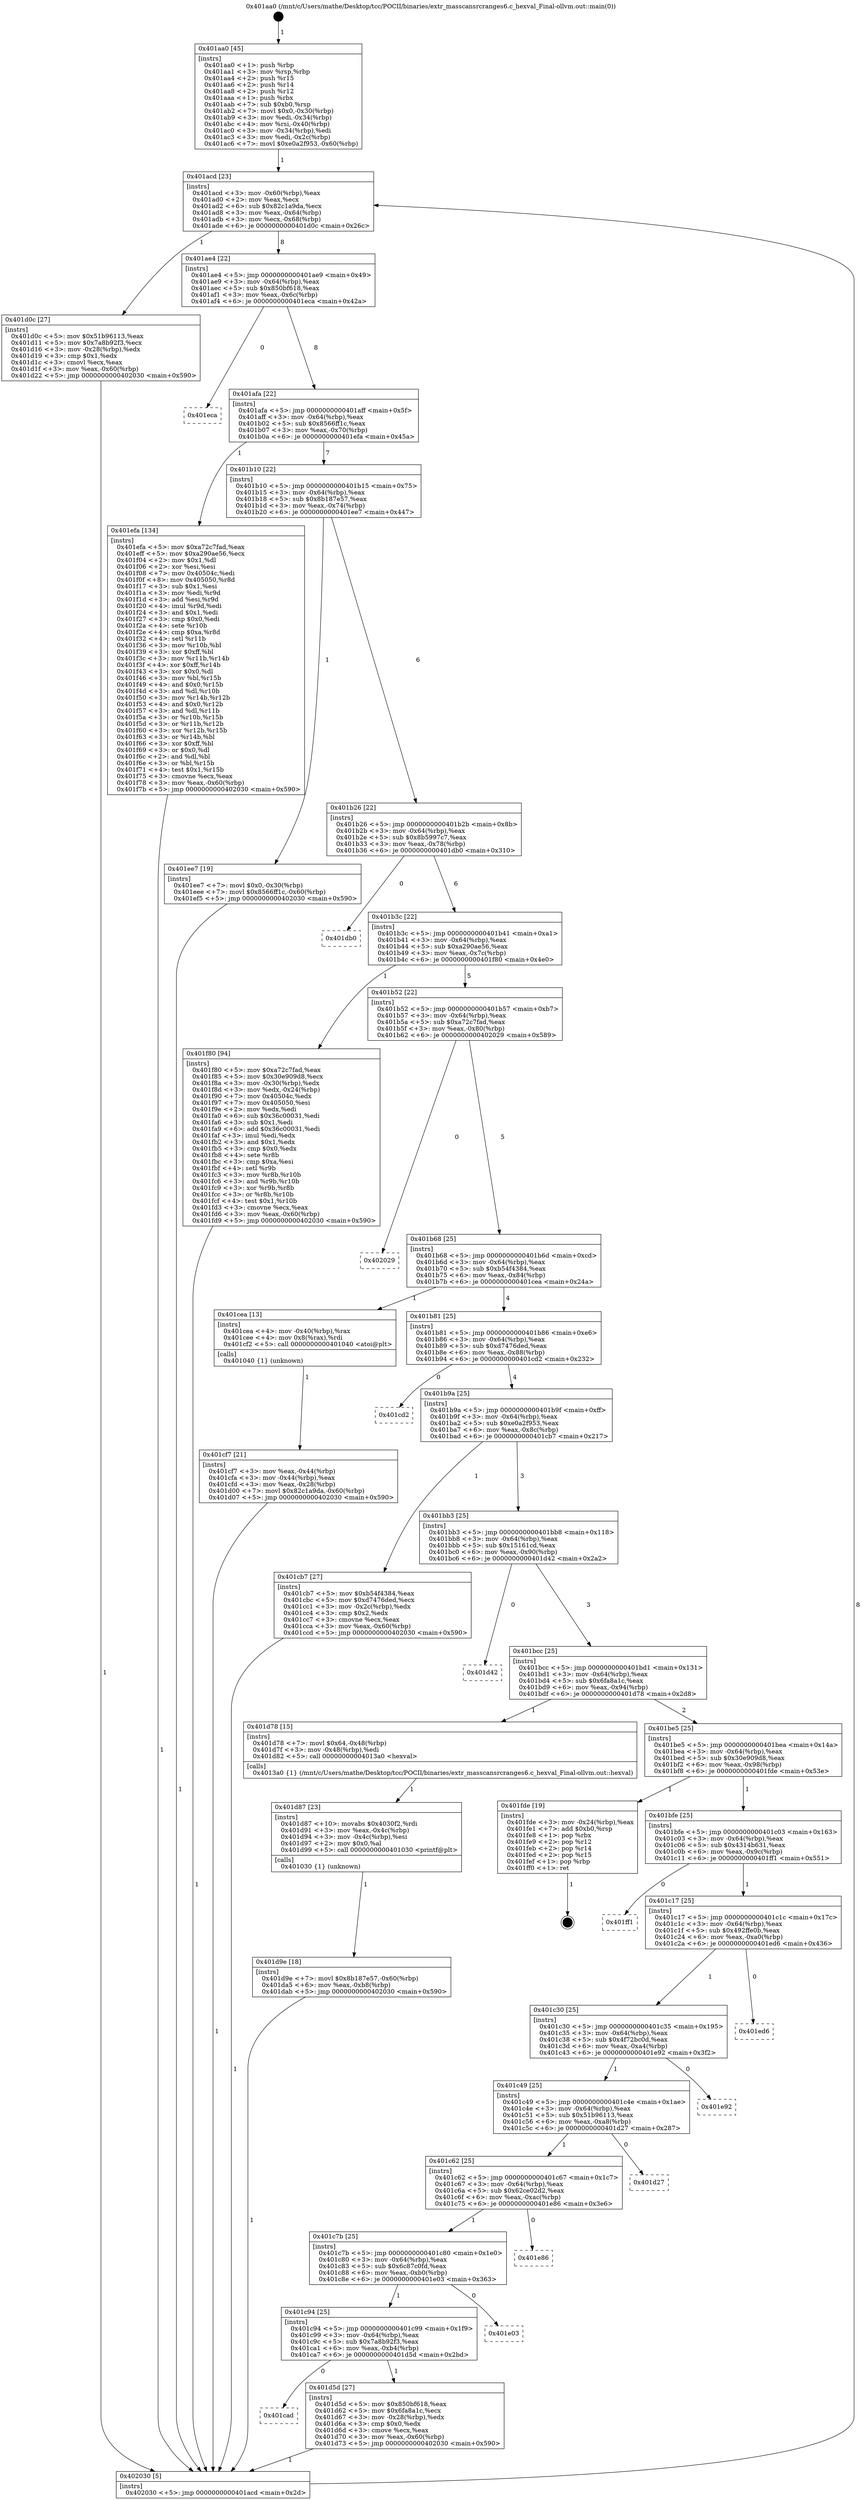 digraph "0x401aa0" {
  label = "0x401aa0 (/mnt/c/Users/mathe/Desktop/tcc/POCII/binaries/extr_masscansrcranges6.c_hexval_Final-ollvm.out::main(0))"
  labelloc = "t"
  node[shape=record]

  Entry [label="",width=0.3,height=0.3,shape=circle,fillcolor=black,style=filled]
  "0x401acd" [label="{
     0x401acd [23]\l
     | [instrs]\l
     &nbsp;&nbsp;0x401acd \<+3\>: mov -0x60(%rbp),%eax\l
     &nbsp;&nbsp;0x401ad0 \<+2\>: mov %eax,%ecx\l
     &nbsp;&nbsp;0x401ad2 \<+6\>: sub $0x82c1a9da,%ecx\l
     &nbsp;&nbsp;0x401ad8 \<+3\>: mov %eax,-0x64(%rbp)\l
     &nbsp;&nbsp;0x401adb \<+3\>: mov %ecx,-0x68(%rbp)\l
     &nbsp;&nbsp;0x401ade \<+6\>: je 0000000000401d0c \<main+0x26c\>\l
  }"]
  "0x401d0c" [label="{
     0x401d0c [27]\l
     | [instrs]\l
     &nbsp;&nbsp;0x401d0c \<+5\>: mov $0x51b96113,%eax\l
     &nbsp;&nbsp;0x401d11 \<+5\>: mov $0x7a8b92f3,%ecx\l
     &nbsp;&nbsp;0x401d16 \<+3\>: mov -0x28(%rbp),%edx\l
     &nbsp;&nbsp;0x401d19 \<+3\>: cmp $0x1,%edx\l
     &nbsp;&nbsp;0x401d1c \<+3\>: cmovl %ecx,%eax\l
     &nbsp;&nbsp;0x401d1f \<+3\>: mov %eax,-0x60(%rbp)\l
     &nbsp;&nbsp;0x401d22 \<+5\>: jmp 0000000000402030 \<main+0x590\>\l
  }"]
  "0x401ae4" [label="{
     0x401ae4 [22]\l
     | [instrs]\l
     &nbsp;&nbsp;0x401ae4 \<+5\>: jmp 0000000000401ae9 \<main+0x49\>\l
     &nbsp;&nbsp;0x401ae9 \<+3\>: mov -0x64(%rbp),%eax\l
     &nbsp;&nbsp;0x401aec \<+5\>: sub $0x850bf618,%eax\l
     &nbsp;&nbsp;0x401af1 \<+3\>: mov %eax,-0x6c(%rbp)\l
     &nbsp;&nbsp;0x401af4 \<+6\>: je 0000000000401eca \<main+0x42a\>\l
  }"]
  Exit [label="",width=0.3,height=0.3,shape=circle,fillcolor=black,style=filled,peripheries=2]
  "0x401eca" [label="{
     0x401eca\l
  }", style=dashed]
  "0x401afa" [label="{
     0x401afa [22]\l
     | [instrs]\l
     &nbsp;&nbsp;0x401afa \<+5\>: jmp 0000000000401aff \<main+0x5f\>\l
     &nbsp;&nbsp;0x401aff \<+3\>: mov -0x64(%rbp),%eax\l
     &nbsp;&nbsp;0x401b02 \<+5\>: sub $0x8566ff1c,%eax\l
     &nbsp;&nbsp;0x401b07 \<+3\>: mov %eax,-0x70(%rbp)\l
     &nbsp;&nbsp;0x401b0a \<+6\>: je 0000000000401efa \<main+0x45a\>\l
  }"]
  "0x401d9e" [label="{
     0x401d9e [18]\l
     | [instrs]\l
     &nbsp;&nbsp;0x401d9e \<+7\>: movl $0x8b187e57,-0x60(%rbp)\l
     &nbsp;&nbsp;0x401da5 \<+6\>: mov %eax,-0xb8(%rbp)\l
     &nbsp;&nbsp;0x401dab \<+5\>: jmp 0000000000402030 \<main+0x590\>\l
  }"]
  "0x401efa" [label="{
     0x401efa [134]\l
     | [instrs]\l
     &nbsp;&nbsp;0x401efa \<+5\>: mov $0xa72c7fad,%eax\l
     &nbsp;&nbsp;0x401eff \<+5\>: mov $0xa290ae56,%ecx\l
     &nbsp;&nbsp;0x401f04 \<+2\>: mov $0x1,%dl\l
     &nbsp;&nbsp;0x401f06 \<+2\>: xor %esi,%esi\l
     &nbsp;&nbsp;0x401f08 \<+7\>: mov 0x40504c,%edi\l
     &nbsp;&nbsp;0x401f0f \<+8\>: mov 0x405050,%r8d\l
     &nbsp;&nbsp;0x401f17 \<+3\>: sub $0x1,%esi\l
     &nbsp;&nbsp;0x401f1a \<+3\>: mov %edi,%r9d\l
     &nbsp;&nbsp;0x401f1d \<+3\>: add %esi,%r9d\l
     &nbsp;&nbsp;0x401f20 \<+4\>: imul %r9d,%edi\l
     &nbsp;&nbsp;0x401f24 \<+3\>: and $0x1,%edi\l
     &nbsp;&nbsp;0x401f27 \<+3\>: cmp $0x0,%edi\l
     &nbsp;&nbsp;0x401f2a \<+4\>: sete %r10b\l
     &nbsp;&nbsp;0x401f2e \<+4\>: cmp $0xa,%r8d\l
     &nbsp;&nbsp;0x401f32 \<+4\>: setl %r11b\l
     &nbsp;&nbsp;0x401f36 \<+3\>: mov %r10b,%bl\l
     &nbsp;&nbsp;0x401f39 \<+3\>: xor $0xff,%bl\l
     &nbsp;&nbsp;0x401f3c \<+3\>: mov %r11b,%r14b\l
     &nbsp;&nbsp;0x401f3f \<+4\>: xor $0xff,%r14b\l
     &nbsp;&nbsp;0x401f43 \<+3\>: xor $0x0,%dl\l
     &nbsp;&nbsp;0x401f46 \<+3\>: mov %bl,%r15b\l
     &nbsp;&nbsp;0x401f49 \<+4\>: and $0x0,%r15b\l
     &nbsp;&nbsp;0x401f4d \<+3\>: and %dl,%r10b\l
     &nbsp;&nbsp;0x401f50 \<+3\>: mov %r14b,%r12b\l
     &nbsp;&nbsp;0x401f53 \<+4\>: and $0x0,%r12b\l
     &nbsp;&nbsp;0x401f57 \<+3\>: and %dl,%r11b\l
     &nbsp;&nbsp;0x401f5a \<+3\>: or %r10b,%r15b\l
     &nbsp;&nbsp;0x401f5d \<+3\>: or %r11b,%r12b\l
     &nbsp;&nbsp;0x401f60 \<+3\>: xor %r12b,%r15b\l
     &nbsp;&nbsp;0x401f63 \<+3\>: or %r14b,%bl\l
     &nbsp;&nbsp;0x401f66 \<+3\>: xor $0xff,%bl\l
     &nbsp;&nbsp;0x401f69 \<+3\>: or $0x0,%dl\l
     &nbsp;&nbsp;0x401f6c \<+2\>: and %dl,%bl\l
     &nbsp;&nbsp;0x401f6e \<+3\>: or %bl,%r15b\l
     &nbsp;&nbsp;0x401f71 \<+4\>: test $0x1,%r15b\l
     &nbsp;&nbsp;0x401f75 \<+3\>: cmovne %ecx,%eax\l
     &nbsp;&nbsp;0x401f78 \<+3\>: mov %eax,-0x60(%rbp)\l
     &nbsp;&nbsp;0x401f7b \<+5\>: jmp 0000000000402030 \<main+0x590\>\l
  }"]
  "0x401b10" [label="{
     0x401b10 [22]\l
     | [instrs]\l
     &nbsp;&nbsp;0x401b10 \<+5\>: jmp 0000000000401b15 \<main+0x75\>\l
     &nbsp;&nbsp;0x401b15 \<+3\>: mov -0x64(%rbp),%eax\l
     &nbsp;&nbsp;0x401b18 \<+5\>: sub $0x8b187e57,%eax\l
     &nbsp;&nbsp;0x401b1d \<+3\>: mov %eax,-0x74(%rbp)\l
     &nbsp;&nbsp;0x401b20 \<+6\>: je 0000000000401ee7 \<main+0x447\>\l
  }"]
  "0x401d87" [label="{
     0x401d87 [23]\l
     | [instrs]\l
     &nbsp;&nbsp;0x401d87 \<+10\>: movabs $0x4030f2,%rdi\l
     &nbsp;&nbsp;0x401d91 \<+3\>: mov %eax,-0x4c(%rbp)\l
     &nbsp;&nbsp;0x401d94 \<+3\>: mov -0x4c(%rbp),%esi\l
     &nbsp;&nbsp;0x401d97 \<+2\>: mov $0x0,%al\l
     &nbsp;&nbsp;0x401d99 \<+5\>: call 0000000000401030 \<printf@plt\>\l
     | [calls]\l
     &nbsp;&nbsp;0x401030 \{1\} (unknown)\l
  }"]
  "0x401ee7" [label="{
     0x401ee7 [19]\l
     | [instrs]\l
     &nbsp;&nbsp;0x401ee7 \<+7\>: movl $0x0,-0x30(%rbp)\l
     &nbsp;&nbsp;0x401eee \<+7\>: movl $0x8566ff1c,-0x60(%rbp)\l
     &nbsp;&nbsp;0x401ef5 \<+5\>: jmp 0000000000402030 \<main+0x590\>\l
  }"]
  "0x401b26" [label="{
     0x401b26 [22]\l
     | [instrs]\l
     &nbsp;&nbsp;0x401b26 \<+5\>: jmp 0000000000401b2b \<main+0x8b\>\l
     &nbsp;&nbsp;0x401b2b \<+3\>: mov -0x64(%rbp),%eax\l
     &nbsp;&nbsp;0x401b2e \<+5\>: sub $0x8b5997c7,%eax\l
     &nbsp;&nbsp;0x401b33 \<+3\>: mov %eax,-0x78(%rbp)\l
     &nbsp;&nbsp;0x401b36 \<+6\>: je 0000000000401db0 \<main+0x310\>\l
  }"]
  "0x401cad" [label="{
     0x401cad\l
  }", style=dashed]
  "0x401db0" [label="{
     0x401db0\l
  }", style=dashed]
  "0x401b3c" [label="{
     0x401b3c [22]\l
     | [instrs]\l
     &nbsp;&nbsp;0x401b3c \<+5\>: jmp 0000000000401b41 \<main+0xa1\>\l
     &nbsp;&nbsp;0x401b41 \<+3\>: mov -0x64(%rbp),%eax\l
     &nbsp;&nbsp;0x401b44 \<+5\>: sub $0xa290ae56,%eax\l
     &nbsp;&nbsp;0x401b49 \<+3\>: mov %eax,-0x7c(%rbp)\l
     &nbsp;&nbsp;0x401b4c \<+6\>: je 0000000000401f80 \<main+0x4e0\>\l
  }"]
  "0x401d5d" [label="{
     0x401d5d [27]\l
     | [instrs]\l
     &nbsp;&nbsp;0x401d5d \<+5\>: mov $0x850bf618,%eax\l
     &nbsp;&nbsp;0x401d62 \<+5\>: mov $0x6fa8a1c,%ecx\l
     &nbsp;&nbsp;0x401d67 \<+3\>: mov -0x28(%rbp),%edx\l
     &nbsp;&nbsp;0x401d6a \<+3\>: cmp $0x0,%edx\l
     &nbsp;&nbsp;0x401d6d \<+3\>: cmove %ecx,%eax\l
     &nbsp;&nbsp;0x401d70 \<+3\>: mov %eax,-0x60(%rbp)\l
     &nbsp;&nbsp;0x401d73 \<+5\>: jmp 0000000000402030 \<main+0x590\>\l
  }"]
  "0x401f80" [label="{
     0x401f80 [94]\l
     | [instrs]\l
     &nbsp;&nbsp;0x401f80 \<+5\>: mov $0xa72c7fad,%eax\l
     &nbsp;&nbsp;0x401f85 \<+5\>: mov $0x30e909d8,%ecx\l
     &nbsp;&nbsp;0x401f8a \<+3\>: mov -0x30(%rbp),%edx\l
     &nbsp;&nbsp;0x401f8d \<+3\>: mov %edx,-0x24(%rbp)\l
     &nbsp;&nbsp;0x401f90 \<+7\>: mov 0x40504c,%edx\l
     &nbsp;&nbsp;0x401f97 \<+7\>: mov 0x405050,%esi\l
     &nbsp;&nbsp;0x401f9e \<+2\>: mov %edx,%edi\l
     &nbsp;&nbsp;0x401fa0 \<+6\>: sub $0x36c00031,%edi\l
     &nbsp;&nbsp;0x401fa6 \<+3\>: sub $0x1,%edi\l
     &nbsp;&nbsp;0x401fa9 \<+6\>: add $0x36c00031,%edi\l
     &nbsp;&nbsp;0x401faf \<+3\>: imul %edi,%edx\l
     &nbsp;&nbsp;0x401fb2 \<+3\>: and $0x1,%edx\l
     &nbsp;&nbsp;0x401fb5 \<+3\>: cmp $0x0,%edx\l
     &nbsp;&nbsp;0x401fb8 \<+4\>: sete %r8b\l
     &nbsp;&nbsp;0x401fbc \<+3\>: cmp $0xa,%esi\l
     &nbsp;&nbsp;0x401fbf \<+4\>: setl %r9b\l
     &nbsp;&nbsp;0x401fc3 \<+3\>: mov %r8b,%r10b\l
     &nbsp;&nbsp;0x401fc6 \<+3\>: and %r9b,%r10b\l
     &nbsp;&nbsp;0x401fc9 \<+3\>: xor %r9b,%r8b\l
     &nbsp;&nbsp;0x401fcc \<+3\>: or %r8b,%r10b\l
     &nbsp;&nbsp;0x401fcf \<+4\>: test $0x1,%r10b\l
     &nbsp;&nbsp;0x401fd3 \<+3\>: cmovne %ecx,%eax\l
     &nbsp;&nbsp;0x401fd6 \<+3\>: mov %eax,-0x60(%rbp)\l
     &nbsp;&nbsp;0x401fd9 \<+5\>: jmp 0000000000402030 \<main+0x590\>\l
  }"]
  "0x401b52" [label="{
     0x401b52 [22]\l
     | [instrs]\l
     &nbsp;&nbsp;0x401b52 \<+5\>: jmp 0000000000401b57 \<main+0xb7\>\l
     &nbsp;&nbsp;0x401b57 \<+3\>: mov -0x64(%rbp),%eax\l
     &nbsp;&nbsp;0x401b5a \<+5\>: sub $0xa72c7fad,%eax\l
     &nbsp;&nbsp;0x401b5f \<+3\>: mov %eax,-0x80(%rbp)\l
     &nbsp;&nbsp;0x401b62 \<+6\>: je 0000000000402029 \<main+0x589\>\l
  }"]
  "0x401c94" [label="{
     0x401c94 [25]\l
     | [instrs]\l
     &nbsp;&nbsp;0x401c94 \<+5\>: jmp 0000000000401c99 \<main+0x1f9\>\l
     &nbsp;&nbsp;0x401c99 \<+3\>: mov -0x64(%rbp),%eax\l
     &nbsp;&nbsp;0x401c9c \<+5\>: sub $0x7a8b92f3,%eax\l
     &nbsp;&nbsp;0x401ca1 \<+6\>: mov %eax,-0xb4(%rbp)\l
     &nbsp;&nbsp;0x401ca7 \<+6\>: je 0000000000401d5d \<main+0x2bd\>\l
  }"]
  "0x402029" [label="{
     0x402029\l
  }", style=dashed]
  "0x401b68" [label="{
     0x401b68 [25]\l
     | [instrs]\l
     &nbsp;&nbsp;0x401b68 \<+5\>: jmp 0000000000401b6d \<main+0xcd\>\l
     &nbsp;&nbsp;0x401b6d \<+3\>: mov -0x64(%rbp),%eax\l
     &nbsp;&nbsp;0x401b70 \<+5\>: sub $0xb54f4384,%eax\l
     &nbsp;&nbsp;0x401b75 \<+6\>: mov %eax,-0x84(%rbp)\l
     &nbsp;&nbsp;0x401b7b \<+6\>: je 0000000000401cea \<main+0x24a\>\l
  }"]
  "0x401e03" [label="{
     0x401e03\l
  }", style=dashed]
  "0x401cea" [label="{
     0x401cea [13]\l
     | [instrs]\l
     &nbsp;&nbsp;0x401cea \<+4\>: mov -0x40(%rbp),%rax\l
     &nbsp;&nbsp;0x401cee \<+4\>: mov 0x8(%rax),%rdi\l
     &nbsp;&nbsp;0x401cf2 \<+5\>: call 0000000000401040 \<atoi@plt\>\l
     | [calls]\l
     &nbsp;&nbsp;0x401040 \{1\} (unknown)\l
  }"]
  "0x401b81" [label="{
     0x401b81 [25]\l
     | [instrs]\l
     &nbsp;&nbsp;0x401b81 \<+5\>: jmp 0000000000401b86 \<main+0xe6\>\l
     &nbsp;&nbsp;0x401b86 \<+3\>: mov -0x64(%rbp),%eax\l
     &nbsp;&nbsp;0x401b89 \<+5\>: sub $0xd7476ded,%eax\l
     &nbsp;&nbsp;0x401b8e \<+6\>: mov %eax,-0x88(%rbp)\l
     &nbsp;&nbsp;0x401b94 \<+6\>: je 0000000000401cd2 \<main+0x232\>\l
  }"]
  "0x401c7b" [label="{
     0x401c7b [25]\l
     | [instrs]\l
     &nbsp;&nbsp;0x401c7b \<+5\>: jmp 0000000000401c80 \<main+0x1e0\>\l
     &nbsp;&nbsp;0x401c80 \<+3\>: mov -0x64(%rbp),%eax\l
     &nbsp;&nbsp;0x401c83 \<+5\>: sub $0x6c87c0fd,%eax\l
     &nbsp;&nbsp;0x401c88 \<+6\>: mov %eax,-0xb0(%rbp)\l
     &nbsp;&nbsp;0x401c8e \<+6\>: je 0000000000401e03 \<main+0x363\>\l
  }"]
  "0x401cd2" [label="{
     0x401cd2\l
  }", style=dashed]
  "0x401b9a" [label="{
     0x401b9a [25]\l
     | [instrs]\l
     &nbsp;&nbsp;0x401b9a \<+5\>: jmp 0000000000401b9f \<main+0xff\>\l
     &nbsp;&nbsp;0x401b9f \<+3\>: mov -0x64(%rbp),%eax\l
     &nbsp;&nbsp;0x401ba2 \<+5\>: sub $0xe0a2f953,%eax\l
     &nbsp;&nbsp;0x401ba7 \<+6\>: mov %eax,-0x8c(%rbp)\l
     &nbsp;&nbsp;0x401bad \<+6\>: je 0000000000401cb7 \<main+0x217\>\l
  }"]
  "0x401e86" [label="{
     0x401e86\l
  }", style=dashed]
  "0x401cb7" [label="{
     0x401cb7 [27]\l
     | [instrs]\l
     &nbsp;&nbsp;0x401cb7 \<+5\>: mov $0xb54f4384,%eax\l
     &nbsp;&nbsp;0x401cbc \<+5\>: mov $0xd7476ded,%ecx\l
     &nbsp;&nbsp;0x401cc1 \<+3\>: mov -0x2c(%rbp),%edx\l
     &nbsp;&nbsp;0x401cc4 \<+3\>: cmp $0x2,%edx\l
     &nbsp;&nbsp;0x401cc7 \<+3\>: cmovne %ecx,%eax\l
     &nbsp;&nbsp;0x401cca \<+3\>: mov %eax,-0x60(%rbp)\l
     &nbsp;&nbsp;0x401ccd \<+5\>: jmp 0000000000402030 \<main+0x590\>\l
  }"]
  "0x401bb3" [label="{
     0x401bb3 [25]\l
     | [instrs]\l
     &nbsp;&nbsp;0x401bb3 \<+5\>: jmp 0000000000401bb8 \<main+0x118\>\l
     &nbsp;&nbsp;0x401bb8 \<+3\>: mov -0x64(%rbp),%eax\l
     &nbsp;&nbsp;0x401bbb \<+5\>: sub $0x15161cd,%eax\l
     &nbsp;&nbsp;0x401bc0 \<+6\>: mov %eax,-0x90(%rbp)\l
     &nbsp;&nbsp;0x401bc6 \<+6\>: je 0000000000401d42 \<main+0x2a2\>\l
  }"]
  "0x402030" [label="{
     0x402030 [5]\l
     | [instrs]\l
     &nbsp;&nbsp;0x402030 \<+5\>: jmp 0000000000401acd \<main+0x2d\>\l
  }"]
  "0x401aa0" [label="{
     0x401aa0 [45]\l
     | [instrs]\l
     &nbsp;&nbsp;0x401aa0 \<+1\>: push %rbp\l
     &nbsp;&nbsp;0x401aa1 \<+3\>: mov %rsp,%rbp\l
     &nbsp;&nbsp;0x401aa4 \<+2\>: push %r15\l
     &nbsp;&nbsp;0x401aa6 \<+2\>: push %r14\l
     &nbsp;&nbsp;0x401aa8 \<+2\>: push %r12\l
     &nbsp;&nbsp;0x401aaa \<+1\>: push %rbx\l
     &nbsp;&nbsp;0x401aab \<+7\>: sub $0xb0,%rsp\l
     &nbsp;&nbsp;0x401ab2 \<+7\>: movl $0x0,-0x30(%rbp)\l
     &nbsp;&nbsp;0x401ab9 \<+3\>: mov %edi,-0x34(%rbp)\l
     &nbsp;&nbsp;0x401abc \<+4\>: mov %rsi,-0x40(%rbp)\l
     &nbsp;&nbsp;0x401ac0 \<+3\>: mov -0x34(%rbp),%edi\l
     &nbsp;&nbsp;0x401ac3 \<+3\>: mov %edi,-0x2c(%rbp)\l
     &nbsp;&nbsp;0x401ac6 \<+7\>: movl $0xe0a2f953,-0x60(%rbp)\l
  }"]
  "0x401cf7" [label="{
     0x401cf7 [21]\l
     | [instrs]\l
     &nbsp;&nbsp;0x401cf7 \<+3\>: mov %eax,-0x44(%rbp)\l
     &nbsp;&nbsp;0x401cfa \<+3\>: mov -0x44(%rbp),%eax\l
     &nbsp;&nbsp;0x401cfd \<+3\>: mov %eax,-0x28(%rbp)\l
     &nbsp;&nbsp;0x401d00 \<+7\>: movl $0x82c1a9da,-0x60(%rbp)\l
     &nbsp;&nbsp;0x401d07 \<+5\>: jmp 0000000000402030 \<main+0x590\>\l
  }"]
  "0x401c62" [label="{
     0x401c62 [25]\l
     | [instrs]\l
     &nbsp;&nbsp;0x401c62 \<+5\>: jmp 0000000000401c67 \<main+0x1c7\>\l
     &nbsp;&nbsp;0x401c67 \<+3\>: mov -0x64(%rbp),%eax\l
     &nbsp;&nbsp;0x401c6a \<+5\>: sub $0x62ce02d2,%eax\l
     &nbsp;&nbsp;0x401c6f \<+6\>: mov %eax,-0xac(%rbp)\l
     &nbsp;&nbsp;0x401c75 \<+6\>: je 0000000000401e86 \<main+0x3e6\>\l
  }"]
  "0x401d42" [label="{
     0x401d42\l
  }", style=dashed]
  "0x401bcc" [label="{
     0x401bcc [25]\l
     | [instrs]\l
     &nbsp;&nbsp;0x401bcc \<+5\>: jmp 0000000000401bd1 \<main+0x131\>\l
     &nbsp;&nbsp;0x401bd1 \<+3\>: mov -0x64(%rbp),%eax\l
     &nbsp;&nbsp;0x401bd4 \<+5\>: sub $0x6fa8a1c,%eax\l
     &nbsp;&nbsp;0x401bd9 \<+6\>: mov %eax,-0x94(%rbp)\l
     &nbsp;&nbsp;0x401bdf \<+6\>: je 0000000000401d78 \<main+0x2d8\>\l
  }"]
  "0x401d27" [label="{
     0x401d27\l
  }", style=dashed]
  "0x401d78" [label="{
     0x401d78 [15]\l
     | [instrs]\l
     &nbsp;&nbsp;0x401d78 \<+7\>: movl $0x64,-0x48(%rbp)\l
     &nbsp;&nbsp;0x401d7f \<+3\>: mov -0x48(%rbp),%edi\l
     &nbsp;&nbsp;0x401d82 \<+5\>: call 00000000004013a0 \<hexval\>\l
     | [calls]\l
     &nbsp;&nbsp;0x4013a0 \{1\} (/mnt/c/Users/mathe/Desktop/tcc/POCII/binaries/extr_masscansrcranges6.c_hexval_Final-ollvm.out::hexval)\l
  }"]
  "0x401be5" [label="{
     0x401be5 [25]\l
     | [instrs]\l
     &nbsp;&nbsp;0x401be5 \<+5\>: jmp 0000000000401bea \<main+0x14a\>\l
     &nbsp;&nbsp;0x401bea \<+3\>: mov -0x64(%rbp),%eax\l
     &nbsp;&nbsp;0x401bed \<+5\>: sub $0x30e909d8,%eax\l
     &nbsp;&nbsp;0x401bf2 \<+6\>: mov %eax,-0x98(%rbp)\l
     &nbsp;&nbsp;0x401bf8 \<+6\>: je 0000000000401fde \<main+0x53e\>\l
  }"]
  "0x401c49" [label="{
     0x401c49 [25]\l
     | [instrs]\l
     &nbsp;&nbsp;0x401c49 \<+5\>: jmp 0000000000401c4e \<main+0x1ae\>\l
     &nbsp;&nbsp;0x401c4e \<+3\>: mov -0x64(%rbp),%eax\l
     &nbsp;&nbsp;0x401c51 \<+5\>: sub $0x51b96113,%eax\l
     &nbsp;&nbsp;0x401c56 \<+6\>: mov %eax,-0xa8(%rbp)\l
     &nbsp;&nbsp;0x401c5c \<+6\>: je 0000000000401d27 \<main+0x287\>\l
  }"]
  "0x401fde" [label="{
     0x401fde [19]\l
     | [instrs]\l
     &nbsp;&nbsp;0x401fde \<+3\>: mov -0x24(%rbp),%eax\l
     &nbsp;&nbsp;0x401fe1 \<+7\>: add $0xb0,%rsp\l
     &nbsp;&nbsp;0x401fe8 \<+1\>: pop %rbx\l
     &nbsp;&nbsp;0x401fe9 \<+2\>: pop %r12\l
     &nbsp;&nbsp;0x401feb \<+2\>: pop %r14\l
     &nbsp;&nbsp;0x401fed \<+2\>: pop %r15\l
     &nbsp;&nbsp;0x401fef \<+1\>: pop %rbp\l
     &nbsp;&nbsp;0x401ff0 \<+1\>: ret\l
  }"]
  "0x401bfe" [label="{
     0x401bfe [25]\l
     | [instrs]\l
     &nbsp;&nbsp;0x401bfe \<+5\>: jmp 0000000000401c03 \<main+0x163\>\l
     &nbsp;&nbsp;0x401c03 \<+3\>: mov -0x64(%rbp),%eax\l
     &nbsp;&nbsp;0x401c06 \<+5\>: sub $0x4314b631,%eax\l
     &nbsp;&nbsp;0x401c0b \<+6\>: mov %eax,-0x9c(%rbp)\l
     &nbsp;&nbsp;0x401c11 \<+6\>: je 0000000000401ff1 \<main+0x551\>\l
  }"]
  "0x401e92" [label="{
     0x401e92\l
  }", style=dashed]
  "0x401ff1" [label="{
     0x401ff1\l
  }", style=dashed]
  "0x401c17" [label="{
     0x401c17 [25]\l
     | [instrs]\l
     &nbsp;&nbsp;0x401c17 \<+5\>: jmp 0000000000401c1c \<main+0x17c\>\l
     &nbsp;&nbsp;0x401c1c \<+3\>: mov -0x64(%rbp),%eax\l
     &nbsp;&nbsp;0x401c1f \<+5\>: sub $0x492ffe0b,%eax\l
     &nbsp;&nbsp;0x401c24 \<+6\>: mov %eax,-0xa0(%rbp)\l
     &nbsp;&nbsp;0x401c2a \<+6\>: je 0000000000401ed6 \<main+0x436\>\l
  }"]
  "0x401c30" [label="{
     0x401c30 [25]\l
     | [instrs]\l
     &nbsp;&nbsp;0x401c30 \<+5\>: jmp 0000000000401c35 \<main+0x195\>\l
     &nbsp;&nbsp;0x401c35 \<+3\>: mov -0x64(%rbp),%eax\l
     &nbsp;&nbsp;0x401c38 \<+5\>: sub $0x4f72bc0d,%eax\l
     &nbsp;&nbsp;0x401c3d \<+6\>: mov %eax,-0xa4(%rbp)\l
     &nbsp;&nbsp;0x401c43 \<+6\>: je 0000000000401e92 \<main+0x3f2\>\l
  }"]
  "0x401ed6" [label="{
     0x401ed6\l
  }", style=dashed]
  Entry -> "0x401aa0" [label=" 1"]
  "0x401acd" -> "0x401d0c" [label=" 1"]
  "0x401acd" -> "0x401ae4" [label=" 8"]
  "0x401fde" -> Exit [label=" 1"]
  "0x401ae4" -> "0x401eca" [label=" 0"]
  "0x401ae4" -> "0x401afa" [label=" 8"]
  "0x401f80" -> "0x402030" [label=" 1"]
  "0x401afa" -> "0x401efa" [label=" 1"]
  "0x401afa" -> "0x401b10" [label=" 7"]
  "0x401efa" -> "0x402030" [label=" 1"]
  "0x401b10" -> "0x401ee7" [label=" 1"]
  "0x401b10" -> "0x401b26" [label=" 6"]
  "0x401ee7" -> "0x402030" [label=" 1"]
  "0x401b26" -> "0x401db0" [label=" 0"]
  "0x401b26" -> "0x401b3c" [label=" 6"]
  "0x401d9e" -> "0x402030" [label=" 1"]
  "0x401b3c" -> "0x401f80" [label=" 1"]
  "0x401b3c" -> "0x401b52" [label=" 5"]
  "0x401d87" -> "0x401d9e" [label=" 1"]
  "0x401b52" -> "0x402029" [label=" 0"]
  "0x401b52" -> "0x401b68" [label=" 5"]
  "0x401d5d" -> "0x402030" [label=" 1"]
  "0x401b68" -> "0x401cea" [label=" 1"]
  "0x401b68" -> "0x401b81" [label=" 4"]
  "0x401c94" -> "0x401cad" [label=" 0"]
  "0x401b81" -> "0x401cd2" [label=" 0"]
  "0x401b81" -> "0x401b9a" [label=" 4"]
  "0x401d78" -> "0x401d87" [label=" 1"]
  "0x401b9a" -> "0x401cb7" [label=" 1"]
  "0x401b9a" -> "0x401bb3" [label=" 3"]
  "0x401cb7" -> "0x402030" [label=" 1"]
  "0x401aa0" -> "0x401acd" [label=" 1"]
  "0x402030" -> "0x401acd" [label=" 8"]
  "0x401cea" -> "0x401cf7" [label=" 1"]
  "0x401cf7" -> "0x402030" [label=" 1"]
  "0x401d0c" -> "0x402030" [label=" 1"]
  "0x401c7b" -> "0x401c94" [label=" 1"]
  "0x401bb3" -> "0x401d42" [label=" 0"]
  "0x401bb3" -> "0x401bcc" [label=" 3"]
  "0x401c94" -> "0x401d5d" [label=" 1"]
  "0x401bcc" -> "0x401d78" [label=" 1"]
  "0x401bcc" -> "0x401be5" [label=" 2"]
  "0x401c62" -> "0x401c7b" [label=" 1"]
  "0x401be5" -> "0x401fde" [label=" 1"]
  "0x401be5" -> "0x401bfe" [label=" 1"]
  "0x401c7b" -> "0x401e03" [label=" 0"]
  "0x401bfe" -> "0x401ff1" [label=" 0"]
  "0x401bfe" -> "0x401c17" [label=" 1"]
  "0x401c49" -> "0x401c62" [label=" 1"]
  "0x401c17" -> "0x401ed6" [label=" 0"]
  "0x401c17" -> "0x401c30" [label=" 1"]
  "0x401c49" -> "0x401d27" [label=" 0"]
  "0x401c30" -> "0x401e92" [label=" 0"]
  "0x401c30" -> "0x401c49" [label=" 1"]
  "0x401c62" -> "0x401e86" [label=" 0"]
}
